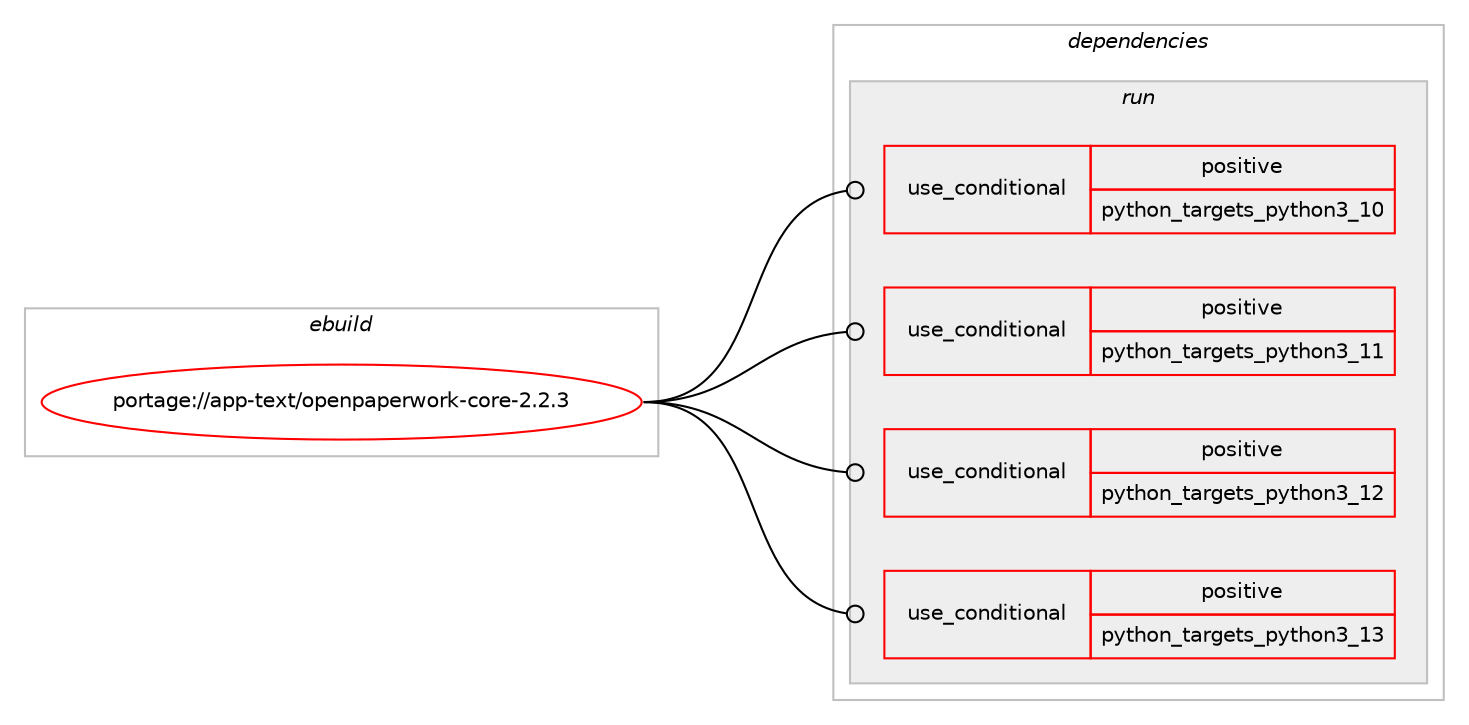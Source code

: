 digraph prolog {

# *************
# Graph options
# *************

newrank=true;
concentrate=true;
compound=true;
graph [rankdir=LR,fontname=Helvetica,fontsize=10,ranksep=1.5];#, ranksep=2.5, nodesep=0.2];
edge  [arrowhead=vee];
node  [fontname=Helvetica,fontsize=10];

# **********
# The ebuild
# **********

subgraph cluster_leftcol {
color=gray;
rank=same;
label=<<i>ebuild</i>>;
id [label="portage://app-text/openpaperwork-core-2.2.3", color=red, width=4, href="../app-text/openpaperwork-core-2.2.3.svg"];
}

# ****************
# The dependencies
# ****************

subgraph cluster_midcol {
color=gray;
label=<<i>dependencies</i>>;
subgraph cluster_compile {
fillcolor="#eeeeee";
style=filled;
label=<<i>compile</i>>;
# *** BEGIN UNKNOWN DEPENDENCY TYPE (TODO) ***
# id -> package_dependency(portage://app-text/openpaperwork-core-2.2.3,install,no,dev-python,distro,none,[,,],[],[use(optenable(python_targets_python3_10),negative),use(optenable(python_targets_python3_11),negative),use(optenable(python_targets_python3_12),negative),use(optenable(python_targets_python3_13),negative)])
# *** END UNKNOWN DEPENDENCY TYPE (TODO) ***

}
subgraph cluster_compileandrun {
fillcolor="#eeeeee";
style=filled;
label=<<i>compile and run</i>>;
}
subgraph cluster_run {
fillcolor="#eeeeee";
style=filled;
label=<<i>run</i>>;
subgraph cond14944 {
dependency25343 [label=<<TABLE BORDER="0" CELLBORDER="1" CELLSPACING="0" CELLPADDING="4"><TR><TD ROWSPAN="3" CELLPADDING="10">use_conditional</TD></TR><TR><TD>positive</TD></TR><TR><TD>python_targets_python3_10</TD></TR></TABLE>>, shape=none, color=red];
# *** BEGIN UNKNOWN DEPENDENCY TYPE (TODO) ***
# dependency25343 -> package_dependency(portage://app-text/openpaperwork-core-2.2.3,run,no,dev-lang,python,none,[,,],[slot(3.10)],[])
# *** END UNKNOWN DEPENDENCY TYPE (TODO) ***

}
id:e -> dependency25343:w [weight=20,style="solid",arrowhead="odot"];
subgraph cond14945 {
dependency25344 [label=<<TABLE BORDER="0" CELLBORDER="1" CELLSPACING="0" CELLPADDING="4"><TR><TD ROWSPAN="3" CELLPADDING="10">use_conditional</TD></TR><TR><TD>positive</TD></TR><TR><TD>python_targets_python3_11</TD></TR></TABLE>>, shape=none, color=red];
# *** BEGIN UNKNOWN DEPENDENCY TYPE (TODO) ***
# dependency25344 -> package_dependency(portage://app-text/openpaperwork-core-2.2.3,run,no,dev-lang,python,none,[,,],[slot(3.11)],[])
# *** END UNKNOWN DEPENDENCY TYPE (TODO) ***

}
id:e -> dependency25344:w [weight=20,style="solid",arrowhead="odot"];
subgraph cond14946 {
dependency25345 [label=<<TABLE BORDER="0" CELLBORDER="1" CELLSPACING="0" CELLPADDING="4"><TR><TD ROWSPAN="3" CELLPADDING="10">use_conditional</TD></TR><TR><TD>positive</TD></TR><TR><TD>python_targets_python3_12</TD></TR></TABLE>>, shape=none, color=red];
# *** BEGIN UNKNOWN DEPENDENCY TYPE (TODO) ***
# dependency25345 -> package_dependency(portage://app-text/openpaperwork-core-2.2.3,run,no,dev-lang,python,none,[,,],[slot(3.12)],[])
# *** END UNKNOWN DEPENDENCY TYPE (TODO) ***

}
id:e -> dependency25345:w [weight=20,style="solid",arrowhead="odot"];
subgraph cond14947 {
dependency25346 [label=<<TABLE BORDER="0" CELLBORDER="1" CELLSPACING="0" CELLPADDING="4"><TR><TD ROWSPAN="3" CELLPADDING="10">use_conditional</TD></TR><TR><TD>positive</TD></TR><TR><TD>python_targets_python3_13</TD></TR></TABLE>>, shape=none, color=red];
# *** BEGIN UNKNOWN DEPENDENCY TYPE (TODO) ***
# dependency25346 -> package_dependency(portage://app-text/openpaperwork-core-2.2.3,run,no,dev-lang,python,none,[,,],[slot(3.13)],[])
# *** END UNKNOWN DEPENDENCY TYPE (TODO) ***

}
id:e -> dependency25346:w [weight=20,style="solid",arrowhead="odot"];
# *** BEGIN UNKNOWN DEPENDENCY TYPE (TODO) ***
# id -> package_dependency(portage://app-text/openpaperwork-core-2.2.3,run,no,dev-python,distro,none,[,,],[],[use(optenable(python_targets_python3_10),negative),use(optenable(python_targets_python3_11),negative),use(optenable(python_targets_python3_12),negative),use(optenable(python_targets_python3_13),negative)])
# *** END UNKNOWN DEPENDENCY TYPE (TODO) ***

}
}

# **************
# The candidates
# **************

subgraph cluster_choices {
rank=same;
color=gray;
label=<<i>candidates</i>>;

}

}
